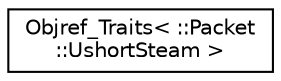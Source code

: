 digraph "Graphical Class Hierarchy"
{
 // INTERACTIVE_SVG=YES
  edge [fontname="Helvetica",fontsize="10",labelfontname="Helvetica",labelfontsize="10"];
  node [fontname="Helvetica",fontsize="10",shape=record];
  rankdir="LR";
  Node1 [label="Objref_Traits\< ::Packet\l::UshortSteam \>",height=0.2,width=0.4,color="black", fillcolor="white", style="filled",URL="$struct_t_a_o_1_1_objref___traits_3_01_1_1_packet_1_1_ushort_steam_01_4.html"];
}
